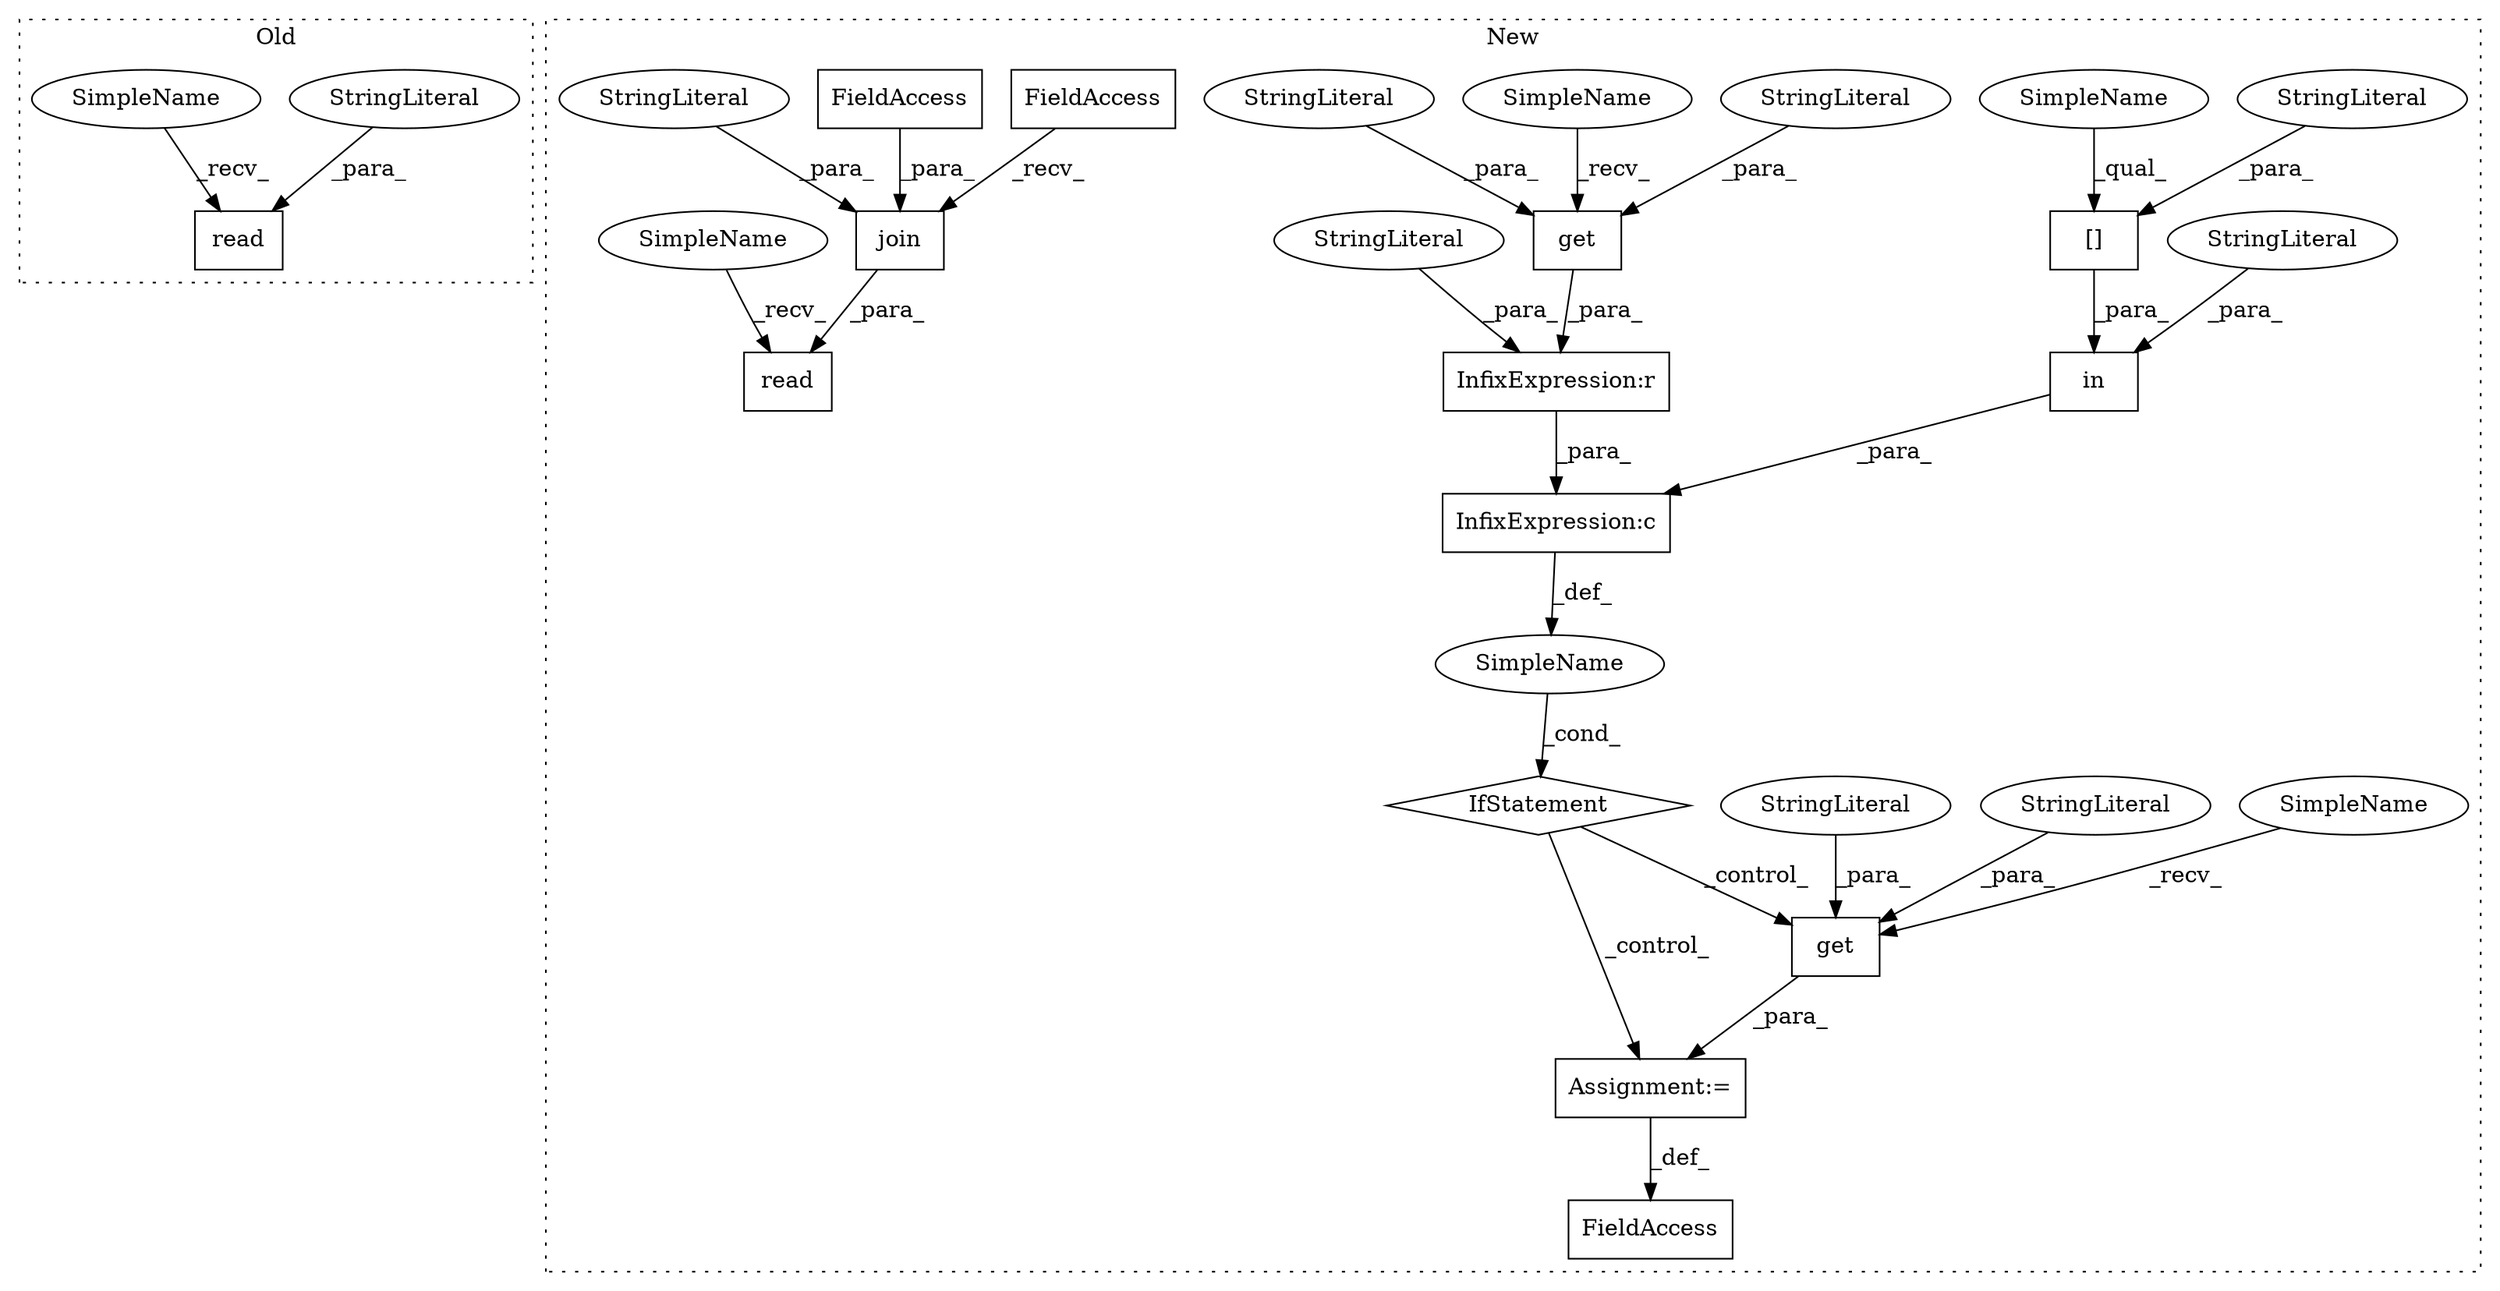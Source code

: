 digraph G {
subgraph cluster0 {
1 [label="read" a="32" s="2025,2052" l="5,1" shape="box"];
21 [label="StringLiteral" a="45" s="2030" l="22" shape="ellipse"];
25 [label="SimpleName" a="42" s="2018" l="6" shape="ellipse"];
label = "Old";
style="dotted";
}
subgraph cluster1 {
2 [label="in" a="105" s="2446" l="26" shape="box"];
3 [label="StringLiteral" a="45" s="2446" l="5" shape="ellipse"];
4 [label="InfixExpression:c" a="27" s="2473" l="4" shape="box"];
5 [label="InfixExpression:r" a="27" s="2505" l="4" shape="box"];
6 [label="IfStatement" a="25" s="2437,2512" l="4,2" shape="diamond"];
7 [label="StringLiteral" a="45" s="2509" l="2" shape="ellipse"];
8 [label="[]" a="2" s="2455,2471" l="7,1" shape="box"];
9 [label="get" a="32" s="2537,2556" l="4,1" shape="box"];
10 [label="read" a="32" s="2004,2052" l="5,1" shape="box"];
11 [label="FieldAccess" a="22" s="2522" l="7" shape="box"];
12 [label="get" a="32" s="2485,2504" l="4,1" shape="box"];
13 [label="SimpleName" a="42" s="" l="" shape="ellipse"];
14 [label="join" a="32" s="2017,2051" l="5,1" shape="box"];
15 [label="FieldAccess" a="22" s="2009" l="7" shape="box"];
16 [label="FieldAccess" a="22" s="2022" l="7" shape="box"];
17 [label="StringLiteral" a="45" s="2541" l="9" shape="ellipse"];
18 [label="StringLiteral" a="45" s="2030" l="21" shape="ellipse"];
19 [label="StringLiteral" a="45" s="2551" l="5" shape="ellipse"];
20 [label="StringLiteral" a="45" s="2499" l="5" shape="ellipse"];
22 [label="StringLiteral" a="45" s="2462" l="9" shape="ellipse"];
23 [label="StringLiteral" a="45" s="2489" l="9" shape="ellipse"];
24 [label="Assignment:=" a="7" s="2529" l="1" shape="box"];
26 [label="SimpleName" a="42" s="2478" l="6" shape="ellipse"];
27 [label="SimpleName" a="42" s="2455" l="6" shape="ellipse"];
28 [label="SimpleName" a="42" s="2530" l="6" shape="ellipse"];
29 [label="SimpleName" a="42" s="1997" l="6" shape="ellipse"];
label = "New";
style="dotted";
}
2 -> 4 [label="_para_"];
3 -> 2 [label="_para_"];
4 -> 13 [label="_def_"];
5 -> 4 [label="_para_"];
6 -> 9 [label="_control_"];
6 -> 24 [label="_control_"];
7 -> 5 [label="_para_"];
8 -> 2 [label="_para_"];
9 -> 24 [label="_para_"];
12 -> 5 [label="_para_"];
13 -> 6 [label="_cond_"];
14 -> 10 [label="_para_"];
15 -> 14 [label="_recv_"];
16 -> 14 [label="_para_"];
17 -> 9 [label="_para_"];
18 -> 14 [label="_para_"];
19 -> 9 [label="_para_"];
20 -> 12 [label="_para_"];
21 -> 1 [label="_para_"];
22 -> 8 [label="_para_"];
23 -> 12 [label="_para_"];
24 -> 11 [label="_def_"];
25 -> 1 [label="_recv_"];
26 -> 12 [label="_recv_"];
27 -> 8 [label="_qual_"];
28 -> 9 [label="_recv_"];
29 -> 10 [label="_recv_"];
}